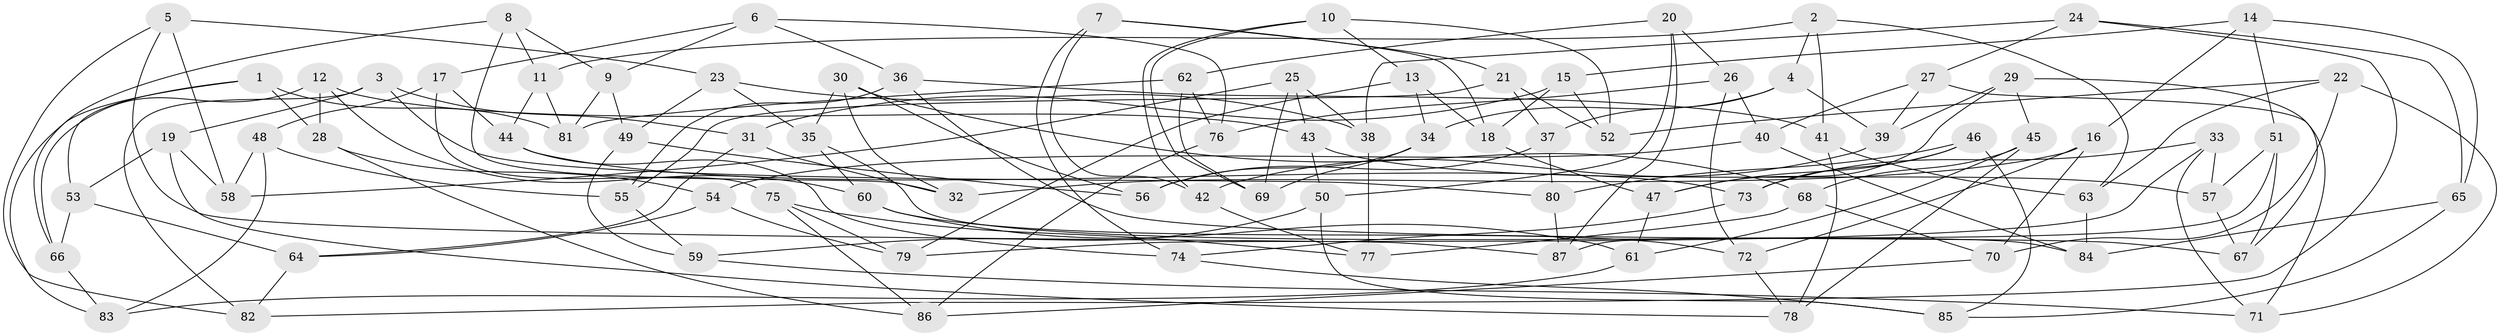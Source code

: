 // coarse degree distribution, {6: 0.19230769230769232, 4: 0.5961538461538461, 8: 0.11538461538461539, 5: 0.038461538461538464, 10: 0.038461538461538464, 12: 0.019230769230769232}
// Generated by graph-tools (version 1.1) at 2025/20/03/04/25 18:20:41]
// undirected, 87 vertices, 174 edges
graph export_dot {
graph [start="1"]
  node [color=gray90,style=filled];
  1;
  2;
  3;
  4;
  5;
  6;
  7;
  8;
  9;
  10;
  11;
  12;
  13;
  14;
  15;
  16;
  17;
  18;
  19;
  20;
  21;
  22;
  23;
  24;
  25;
  26;
  27;
  28;
  29;
  30;
  31;
  32;
  33;
  34;
  35;
  36;
  37;
  38;
  39;
  40;
  41;
  42;
  43;
  44;
  45;
  46;
  47;
  48;
  49;
  50;
  51;
  52;
  53;
  54;
  55;
  56;
  57;
  58;
  59;
  60;
  61;
  62;
  63;
  64;
  65;
  66;
  67;
  68;
  69;
  70;
  71;
  72;
  73;
  74;
  75;
  76;
  77;
  78;
  79;
  80;
  81;
  82;
  83;
  84;
  85;
  86;
  87;
  1 -- 28;
  1 -- 53;
  1 -- 81;
  1 -- 83;
  2 -- 63;
  2 -- 11;
  2 -- 4;
  2 -- 41;
  3 -- 80;
  3 -- 82;
  3 -- 31;
  3 -- 19;
  4 -- 39;
  4 -- 37;
  4 -- 34;
  5 -- 87;
  5 -- 82;
  5 -- 58;
  5 -- 23;
  6 -- 36;
  6 -- 76;
  6 -- 9;
  6 -- 17;
  7 -- 21;
  7 -- 42;
  7 -- 18;
  7 -- 74;
  8 -- 66;
  8 -- 9;
  8 -- 11;
  8 -- 32;
  9 -- 49;
  9 -- 81;
  10 -- 13;
  10 -- 69;
  10 -- 42;
  10 -- 52;
  11 -- 44;
  11 -- 81;
  12 -- 66;
  12 -- 28;
  12 -- 60;
  12 -- 43;
  13 -- 34;
  13 -- 79;
  13 -- 18;
  14 -- 16;
  14 -- 65;
  14 -- 51;
  14 -- 15;
  15 -- 18;
  15 -- 31;
  15 -- 52;
  16 -- 70;
  16 -- 72;
  16 -- 32;
  17 -- 44;
  17 -- 75;
  17 -- 48;
  18 -- 47;
  19 -- 78;
  19 -- 53;
  19 -- 58;
  20 -- 62;
  20 -- 50;
  20 -- 87;
  20 -- 26;
  21 -- 52;
  21 -- 37;
  21 -- 55;
  22 -- 63;
  22 -- 71;
  22 -- 52;
  22 -- 70;
  23 -- 35;
  23 -- 49;
  23 -- 38;
  24 -- 38;
  24 -- 65;
  24 -- 82;
  24 -- 27;
  25 -- 69;
  25 -- 43;
  25 -- 38;
  25 -- 58;
  26 -- 76;
  26 -- 72;
  26 -- 40;
  27 -- 71;
  27 -- 39;
  27 -- 40;
  28 -- 54;
  28 -- 86;
  29 -- 67;
  29 -- 39;
  29 -- 45;
  29 -- 47;
  30 -- 68;
  30 -- 35;
  30 -- 56;
  30 -- 32;
  31 -- 64;
  31 -- 32;
  33 -- 71;
  33 -- 73;
  33 -- 57;
  33 -- 79;
  34 -- 69;
  34 -- 56;
  35 -- 84;
  35 -- 60;
  36 -- 41;
  36 -- 67;
  36 -- 55;
  37 -- 56;
  37 -- 80;
  38 -- 77;
  39 -- 42;
  40 -- 54;
  40 -- 84;
  41 -- 63;
  41 -- 78;
  42 -- 77;
  43 -- 57;
  43 -- 50;
  44 -- 74;
  44 -- 73;
  45 -- 61;
  45 -- 78;
  45 -- 68;
  46 -- 85;
  46 -- 80;
  46 -- 73;
  46 -- 47;
  47 -- 61;
  48 -- 58;
  48 -- 55;
  48 -- 83;
  49 -- 56;
  49 -- 59;
  50 -- 59;
  50 -- 85;
  51 -- 87;
  51 -- 67;
  51 -- 57;
  53 -- 66;
  53 -- 64;
  54 -- 64;
  54 -- 79;
  55 -- 59;
  57 -- 67;
  59 -- 71;
  60 -- 72;
  60 -- 61;
  61 -- 83;
  62 -- 76;
  62 -- 81;
  62 -- 69;
  63 -- 84;
  64 -- 82;
  65 -- 85;
  65 -- 84;
  66 -- 83;
  68 -- 77;
  68 -- 70;
  70 -- 86;
  72 -- 78;
  73 -- 74;
  74 -- 85;
  75 -- 86;
  75 -- 77;
  75 -- 79;
  76 -- 86;
  80 -- 87;
}
